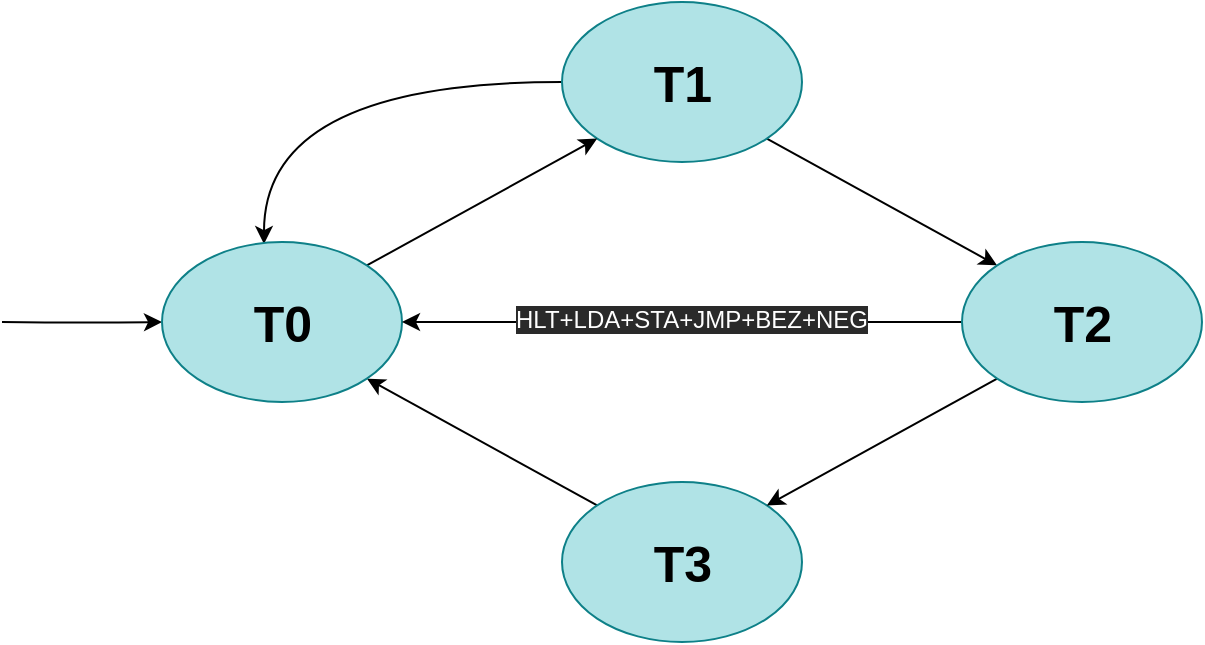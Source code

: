 <mxfile version="15.9.1" type="github">
  <diagram id="RBtCFe2Ba4LOhHzZDmpl" name="Page-1">
    <mxGraphModel dx="1422" dy="801" grid="1" gridSize="10" guides="1" tooltips="1" connect="1" arrows="1" fold="1" page="1" pageScale="1" pageWidth="850" pageHeight="1100" math="0" shadow="0">
      <root>
        <mxCell id="0" />
        <mxCell id="1" parent="0" />
        <mxCell id="fP_PVVz7lahyX5aB9z5u-22" style="orthogonalLoop=1;jettySize=auto;html=1;exitX=1;exitY=1;exitDx=0;exitDy=0;entryX=0;entryY=0;entryDx=0;entryDy=0;fontSize=25;fontColor=#000000;" edge="1" parent="1" source="fP_PVVz7lahyX5aB9z5u-1" target="fP_PVVz7lahyX5aB9z5u-4">
          <mxGeometry relative="1" as="geometry" />
        </mxCell>
        <mxCell id="fP_PVVz7lahyX5aB9z5u-25" style="edgeStyle=orthogonalEdgeStyle;orthogonalLoop=1;jettySize=auto;html=1;exitX=0;exitY=0.5;exitDx=0;exitDy=0;entryX=0.425;entryY=0.013;entryDx=0;entryDy=0;entryPerimeter=0;fontSize=25;fontColor=#000000;curved=1;" edge="1" parent="1" source="fP_PVVz7lahyX5aB9z5u-1" target="fP_PVVz7lahyX5aB9z5u-3">
          <mxGeometry relative="1" as="geometry">
            <Array as="points">
              <mxPoint x="211" y="280" />
            </Array>
          </mxGeometry>
        </mxCell>
        <mxCell id="fP_PVVz7lahyX5aB9z5u-1" value="" style="ellipse;whiteSpace=wrap;html=1;fillColor=#b0e3e6;strokeColor=#0e8088;" vertex="1" parent="1">
          <mxGeometry x="360" y="240" width="120" height="80" as="geometry" />
        </mxCell>
        <mxCell id="fP_PVVz7lahyX5aB9z5u-24" style="orthogonalLoop=1;jettySize=auto;html=1;exitX=0;exitY=0;exitDx=0;exitDy=0;entryX=1;entryY=1;entryDx=0;entryDy=0;fontSize=25;fontColor=#000000;" edge="1" parent="1" source="fP_PVVz7lahyX5aB9z5u-2" target="fP_PVVz7lahyX5aB9z5u-3">
          <mxGeometry relative="1" as="geometry" />
        </mxCell>
        <mxCell id="fP_PVVz7lahyX5aB9z5u-2" value="" style="ellipse;whiteSpace=wrap;html=1;fillColor=#b0e3e6;strokeColor=#0e8088;" vertex="1" parent="1">
          <mxGeometry x="360" y="480" width="120" height="80" as="geometry" />
        </mxCell>
        <mxCell id="fP_PVVz7lahyX5aB9z5u-20" style="edgeStyle=orthogonalEdgeStyle;curved=1;orthogonalLoop=1;jettySize=auto;html=1;fontSize=25;fontColor=#000000;entryX=0;entryY=0.5;entryDx=0;entryDy=0;" edge="1" parent="1" target="fP_PVVz7lahyX5aB9z5u-3">
          <mxGeometry relative="1" as="geometry">
            <mxPoint x="80" y="400" as="sourcePoint" />
          </mxGeometry>
        </mxCell>
        <mxCell id="fP_PVVz7lahyX5aB9z5u-21" style="orthogonalLoop=1;jettySize=auto;html=1;exitX=1;exitY=0;exitDx=0;exitDy=0;entryX=0;entryY=1;entryDx=0;entryDy=0;fontSize=25;fontColor=#000000;" edge="1" parent="1" source="fP_PVVz7lahyX5aB9z5u-3" target="fP_PVVz7lahyX5aB9z5u-1">
          <mxGeometry relative="1" as="geometry" />
        </mxCell>
        <mxCell id="fP_PVVz7lahyX5aB9z5u-3" value="" style="ellipse;whiteSpace=wrap;html=1;fillColor=#b0e3e6;strokeColor=#0e8088;" vertex="1" parent="1">
          <mxGeometry x="160" y="360" width="120" height="80" as="geometry" />
        </mxCell>
        <mxCell id="fP_PVVz7lahyX5aB9z5u-19" style="edgeStyle=orthogonalEdgeStyle;curved=1;orthogonalLoop=1;jettySize=auto;html=1;exitX=0;exitY=0.5;exitDx=0;exitDy=0;entryX=1;entryY=0.5;entryDx=0;entryDy=0;fontSize=25;fontColor=#000000;" edge="1" parent="1" source="fP_PVVz7lahyX5aB9z5u-4" target="fP_PVVz7lahyX5aB9z5u-3">
          <mxGeometry relative="1" as="geometry" />
        </mxCell>
        <mxCell id="fP_PVVz7lahyX5aB9z5u-23" style="orthogonalLoop=1;jettySize=auto;html=1;exitX=0;exitY=1;exitDx=0;exitDy=0;entryX=1;entryY=0;entryDx=0;entryDy=0;fontSize=25;fontColor=#000000;" edge="1" parent="1" source="fP_PVVz7lahyX5aB9z5u-4" target="fP_PVVz7lahyX5aB9z5u-2">
          <mxGeometry relative="1" as="geometry" />
        </mxCell>
        <mxCell id="fP_PVVz7lahyX5aB9z5u-4" value="" style="ellipse;whiteSpace=wrap;html=1;fillColor=#b0e3e6;strokeColor=#0e8088;" vertex="1" parent="1">
          <mxGeometry x="560" y="360" width="120" height="80" as="geometry" />
        </mxCell>
        <mxCell id="fP_PVVz7lahyX5aB9z5u-5" value="&lt;span style=&quot;font-size: 14px&quot;&gt;&lt;b style=&quot;font-size: 25px&quot;&gt;&lt;font color=&quot;#000000&quot;&gt;T0&lt;/font&gt;&lt;/b&gt;&lt;/span&gt;" style="text;html=1;resizable=0;autosize=1;align=center;verticalAlign=middle;points=[];fillColor=none;strokeColor=none;rounded=0;" vertex="1" parent="1">
          <mxGeometry x="200" y="390" width="40" height="20" as="geometry" />
        </mxCell>
        <mxCell id="fP_PVVz7lahyX5aB9z5u-6" value="&lt;span style=&quot;font-size: 14px&quot;&gt;&lt;b style=&quot;font-size: 25px&quot;&gt;&lt;font color=&quot;#000000&quot;&gt;T3&lt;/font&gt;&lt;/b&gt;&lt;/span&gt;" style="text;html=1;resizable=0;autosize=1;align=center;verticalAlign=middle;points=[];fillColor=none;strokeColor=none;rounded=0;" vertex="1" parent="1">
          <mxGeometry x="400" y="510" width="40" height="20" as="geometry" />
        </mxCell>
        <mxCell id="fP_PVVz7lahyX5aB9z5u-7" value="&lt;font color=&quot;#000000&quot;&gt;&lt;span style=&quot;font-size: 25px&quot;&gt;&lt;b&gt;T1&lt;/b&gt;&lt;/span&gt;&lt;/font&gt;" style="text;html=1;resizable=0;autosize=1;align=center;verticalAlign=middle;points=[];fillColor=none;strokeColor=none;rounded=0;" vertex="1" parent="1">
          <mxGeometry x="400" y="270" width="40" height="20" as="geometry" />
        </mxCell>
        <mxCell id="fP_PVVz7lahyX5aB9z5u-8" value="&lt;span style=&quot;font-size: 14px&quot;&gt;&lt;b style=&quot;font-size: 25px&quot;&gt;&lt;font color=&quot;#000000&quot;&gt;T2&lt;/font&gt;&lt;/b&gt;&lt;/span&gt;" style="text;html=1;resizable=0;autosize=1;align=center;verticalAlign=middle;points=[];fillColor=none;strokeColor=none;rounded=0;" vertex="1" parent="1">
          <mxGeometry x="600" y="390" width="40" height="20" as="geometry" />
        </mxCell>
        <mxCell id="fP_PVVz7lahyX5aB9z5u-26" value="&lt;font color=&quot;#ffffff&quot; style=&quot;font-size: 16px&quot;&gt;ALL&lt;/font&gt;" style="text;html=1;resizable=0;autosize=1;align=center;verticalAlign=middle;points=[];fillColor=none;strokeColor=none;rounded=0;fontSize=25;fontColor=#000000;" vertex="1" parent="1">
          <mxGeometry x="280" y="310" width="40" height="40" as="geometry" />
        </mxCell>
        <mxCell id="fP_PVVz7lahyX5aB9z5u-27" value="&lt;font color=&quot;#ffffff&quot; style=&quot;font-size: 16px&quot;&gt;NOP&lt;/font&gt;" style="text;html=1;resizable=0;autosize=1;align=center;verticalAlign=middle;points=[];fillColor=none;strokeColor=none;rounded=0;fontSize=25;fontColor=#000000;" vertex="1" parent="1">
          <mxGeometry x="205" y="270" width="50" height="40" as="geometry" />
        </mxCell>
        <mxCell id="fP_PVVz7lahyX5aB9z5u-28" value="&lt;font color=&quot;#ffffff&quot; style=&quot;font-size: 12px&quot;&gt;HLT+LDA+STA+JMP+BEZ+&lt;br&gt;AND+OR+ADD+SUB+NEG&lt;br&gt;&lt;/font&gt;" style="text;html=1;resizable=0;autosize=1;align=center;verticalAlign=middle;points=[];fillColor=none;strokeColor=none;rounded=0;fontSize=25;fontColor=#000000;" vertex="1" parent="1">
          <mxGeometry x="500" y="270" width="170" height="80" as="geometry" />
        </mxCell>
        <mxCell id="fP_PVVz7lahyX5aB9z5u-29" value="&lt;font color=&quot;#ffffff&quot; style=&quot;font-size: 12px&quot;&gt;AND+OR+ADD+SUB&lt;br&gt;&lt;/font&gt;" style="text;html=1;resizable=0;autosize=1;align=center;verticalAlign=middle;points=[];fillColor=none;strokeColor=none;rounded=0;fontSize=25;fontColor=#000000;" vertex="1" parent="1">
          <mxGeometry x="500" y="450" width="130" height="40" as="geometry" />
        </mxCell>
        <mxCell id="fP_PVVz7lahyX5aB9z5u-30" value="&lt;span style=&quot;color: rgb(255 , 255 , 255) ; font-family: &amp;#34;helvetica&amp;#34; ; font-size: 12px ; font-style: normal ; font-weight: 400 ; letter-spacing: normal ; text-align: center ; text-indent: 0px ; text-transform: none ; word-spacing: 0px ; background-color: rgb(42 , 42 , 42) ; display: inline ; float: none&quot;&gt;HLT+LDA+STA+JMP+BEZ+&lt;/span&gt;&lt;span style=&quot;color: rgb(255 , 255 , 255) ; font-family: &amp;#34;helvetica&amp;#34; ; font-size: 12px ; font-style: normal ; font-weight: 400 ; letter-spacing: normal ; text-align: center ; text-indent: 0px ; text-transform: none ; word-spacing: 0px ; background-color: rgb(42 , 42 , 42) ; display: inline ; float: none&quot;&gt;NEG&lt;/span&gt;" style="text;whiteSpace=wrap;html=1;fontSize=12;fontColor=#FFFFFF;" vertex="1" parent="1">
          <mxGeometry x="335" y="385" width="180" height="30" as="geometry" />
        </mxCell>
      </root>
    </mxGraphModel>
  </diagram>
</mxfile>
